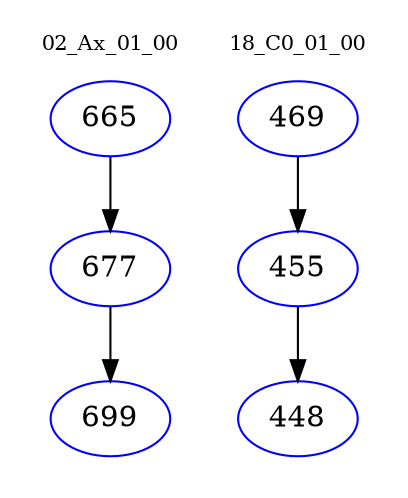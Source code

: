 digraph{
subgraph cluster_0 {
color = white
label = "02_Ax_01_00";
fontsize=10;
T0_665 [label="665", color="blue"]
T0_665 -> T0_677 [color="black"]
T0_677 [label="677", color="blue"]
T0_677 -> T0_699 [color="black"]
T0_699 [label="699", color="blue"]
}
subgraph cluster_1 {
color = white
label = "18_C0_01_00";
fontsize=10;
T1_469 [label="469", color="blue"]
T1_469 -> T1_455 [color="black"]
T1_455 [label="455", color="blue"]
T1_455 -> T1_448 [color="black"]
T1_448 [label="448", color="blue"]
}
}
